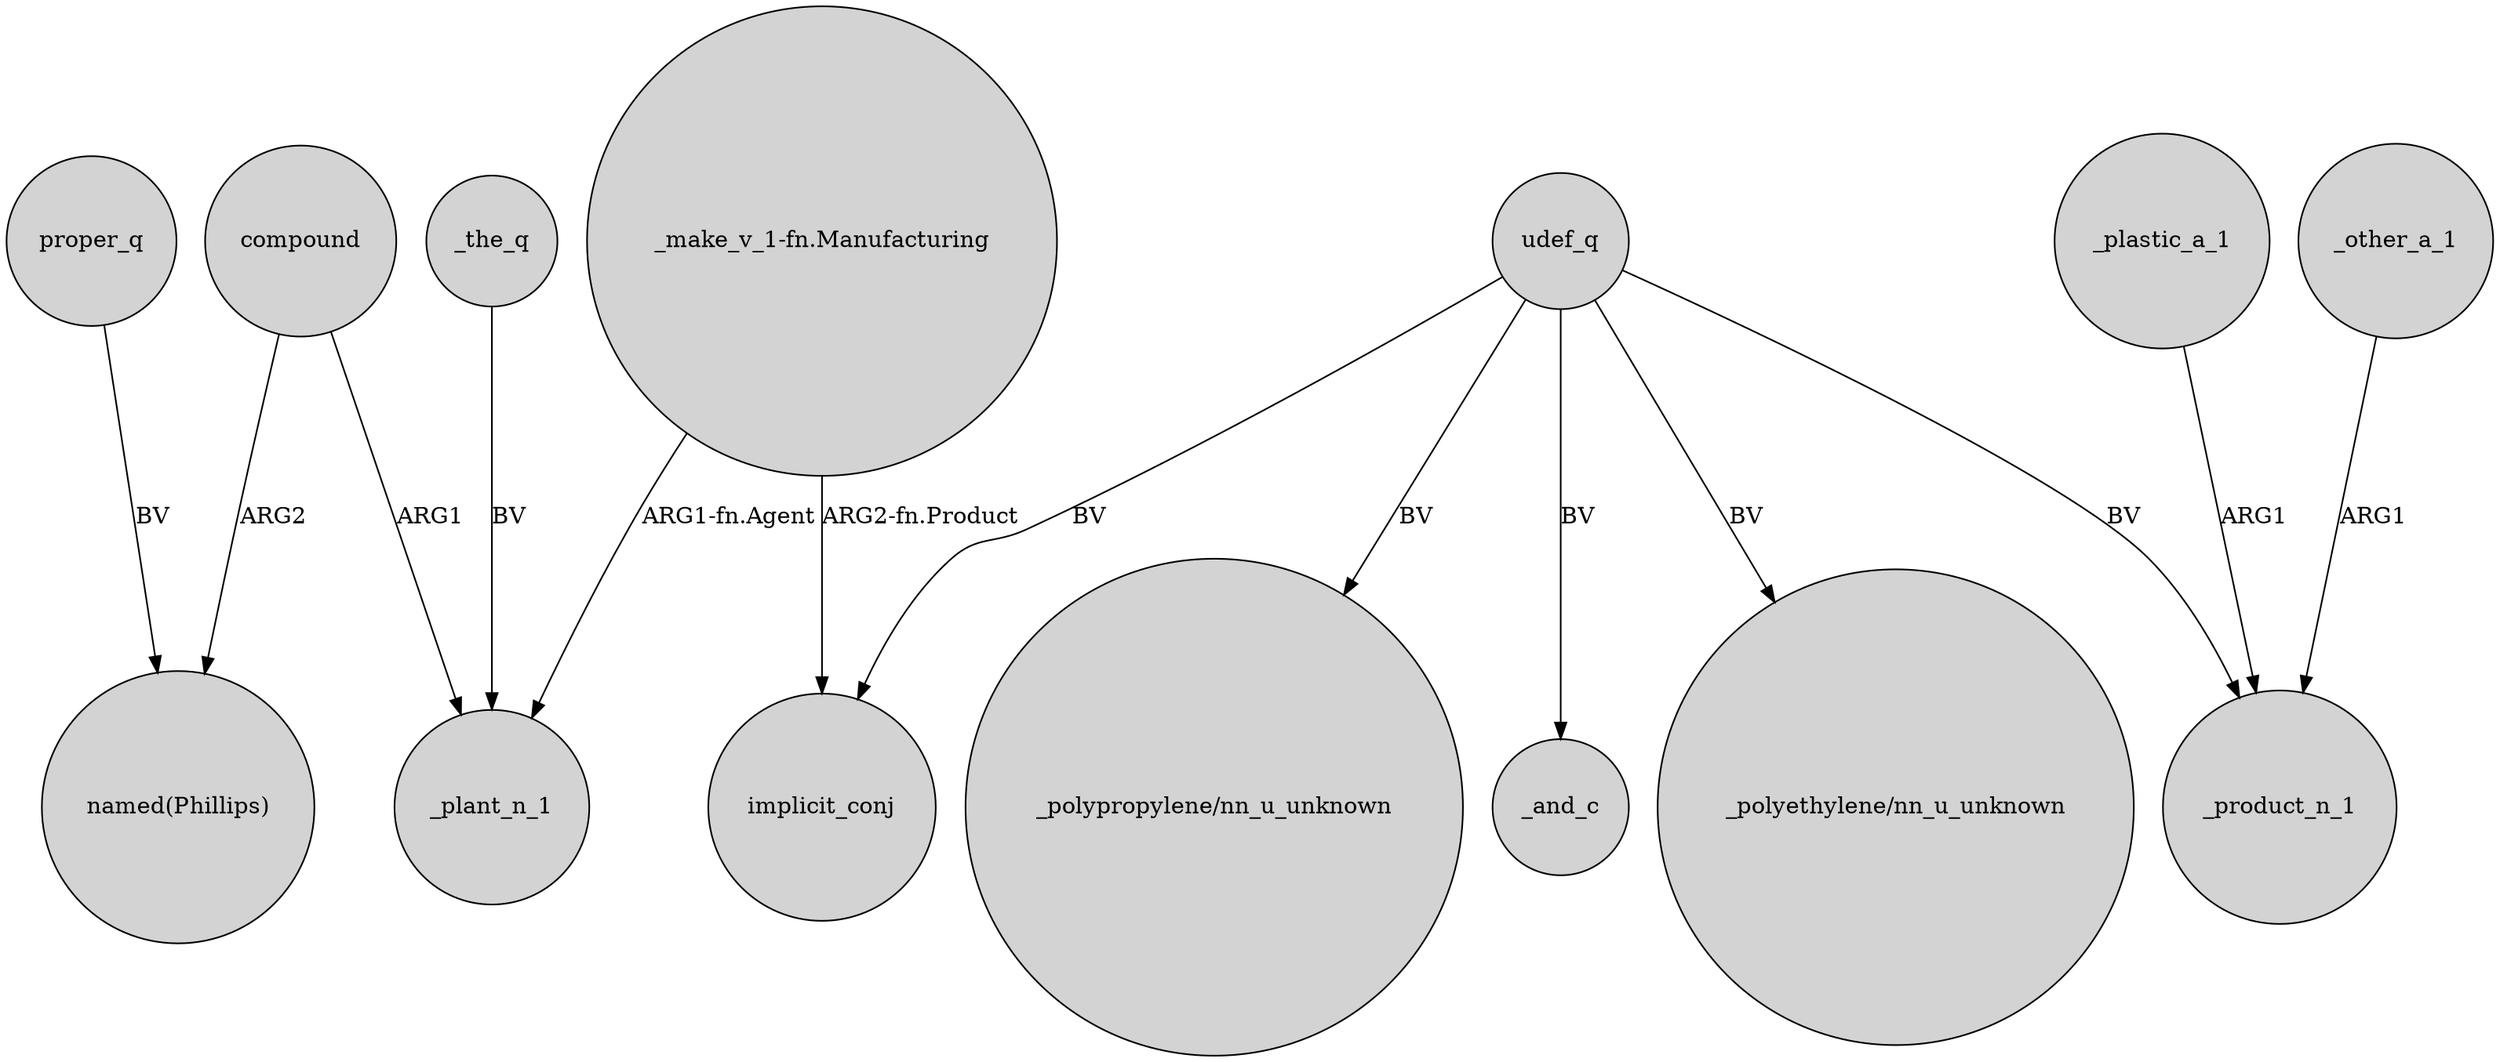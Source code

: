 digraph {
	node [shape=circle style=filled]
	"_make_v_1-fn.Manufacturing" -> _plant_n_1 [label="ARG1-fn.Agent"]
	udef_q -> _product_n_1 [label=BV]
	_plastic_a_1 -> _product_n_1 [label=ARG1]
	"_make_v_1-fn.Manufacturing" -> implicit_conj [label="ARG2-fn.Product"]
	compound -> "named(Phillips)" [label=ARG2]
	udef_q -> "_polypropylene/nn_u_unknown" [label=BV]
	compound -> _plant_n_1 [label=ARG1]
	udef_q -> implicit_conj [label=BV]
	udef_q -> _and_c [label=BV]
	_the_q -> _plant_n_1 [label=BV]
	_other_a_1 -> _product_n_1 [label=ARG1]
	proper_q -> "named(Phillips)" [label=BV]
	udef_q -> "_polyethylene/nn_u_unknown" [label=BV]
}
